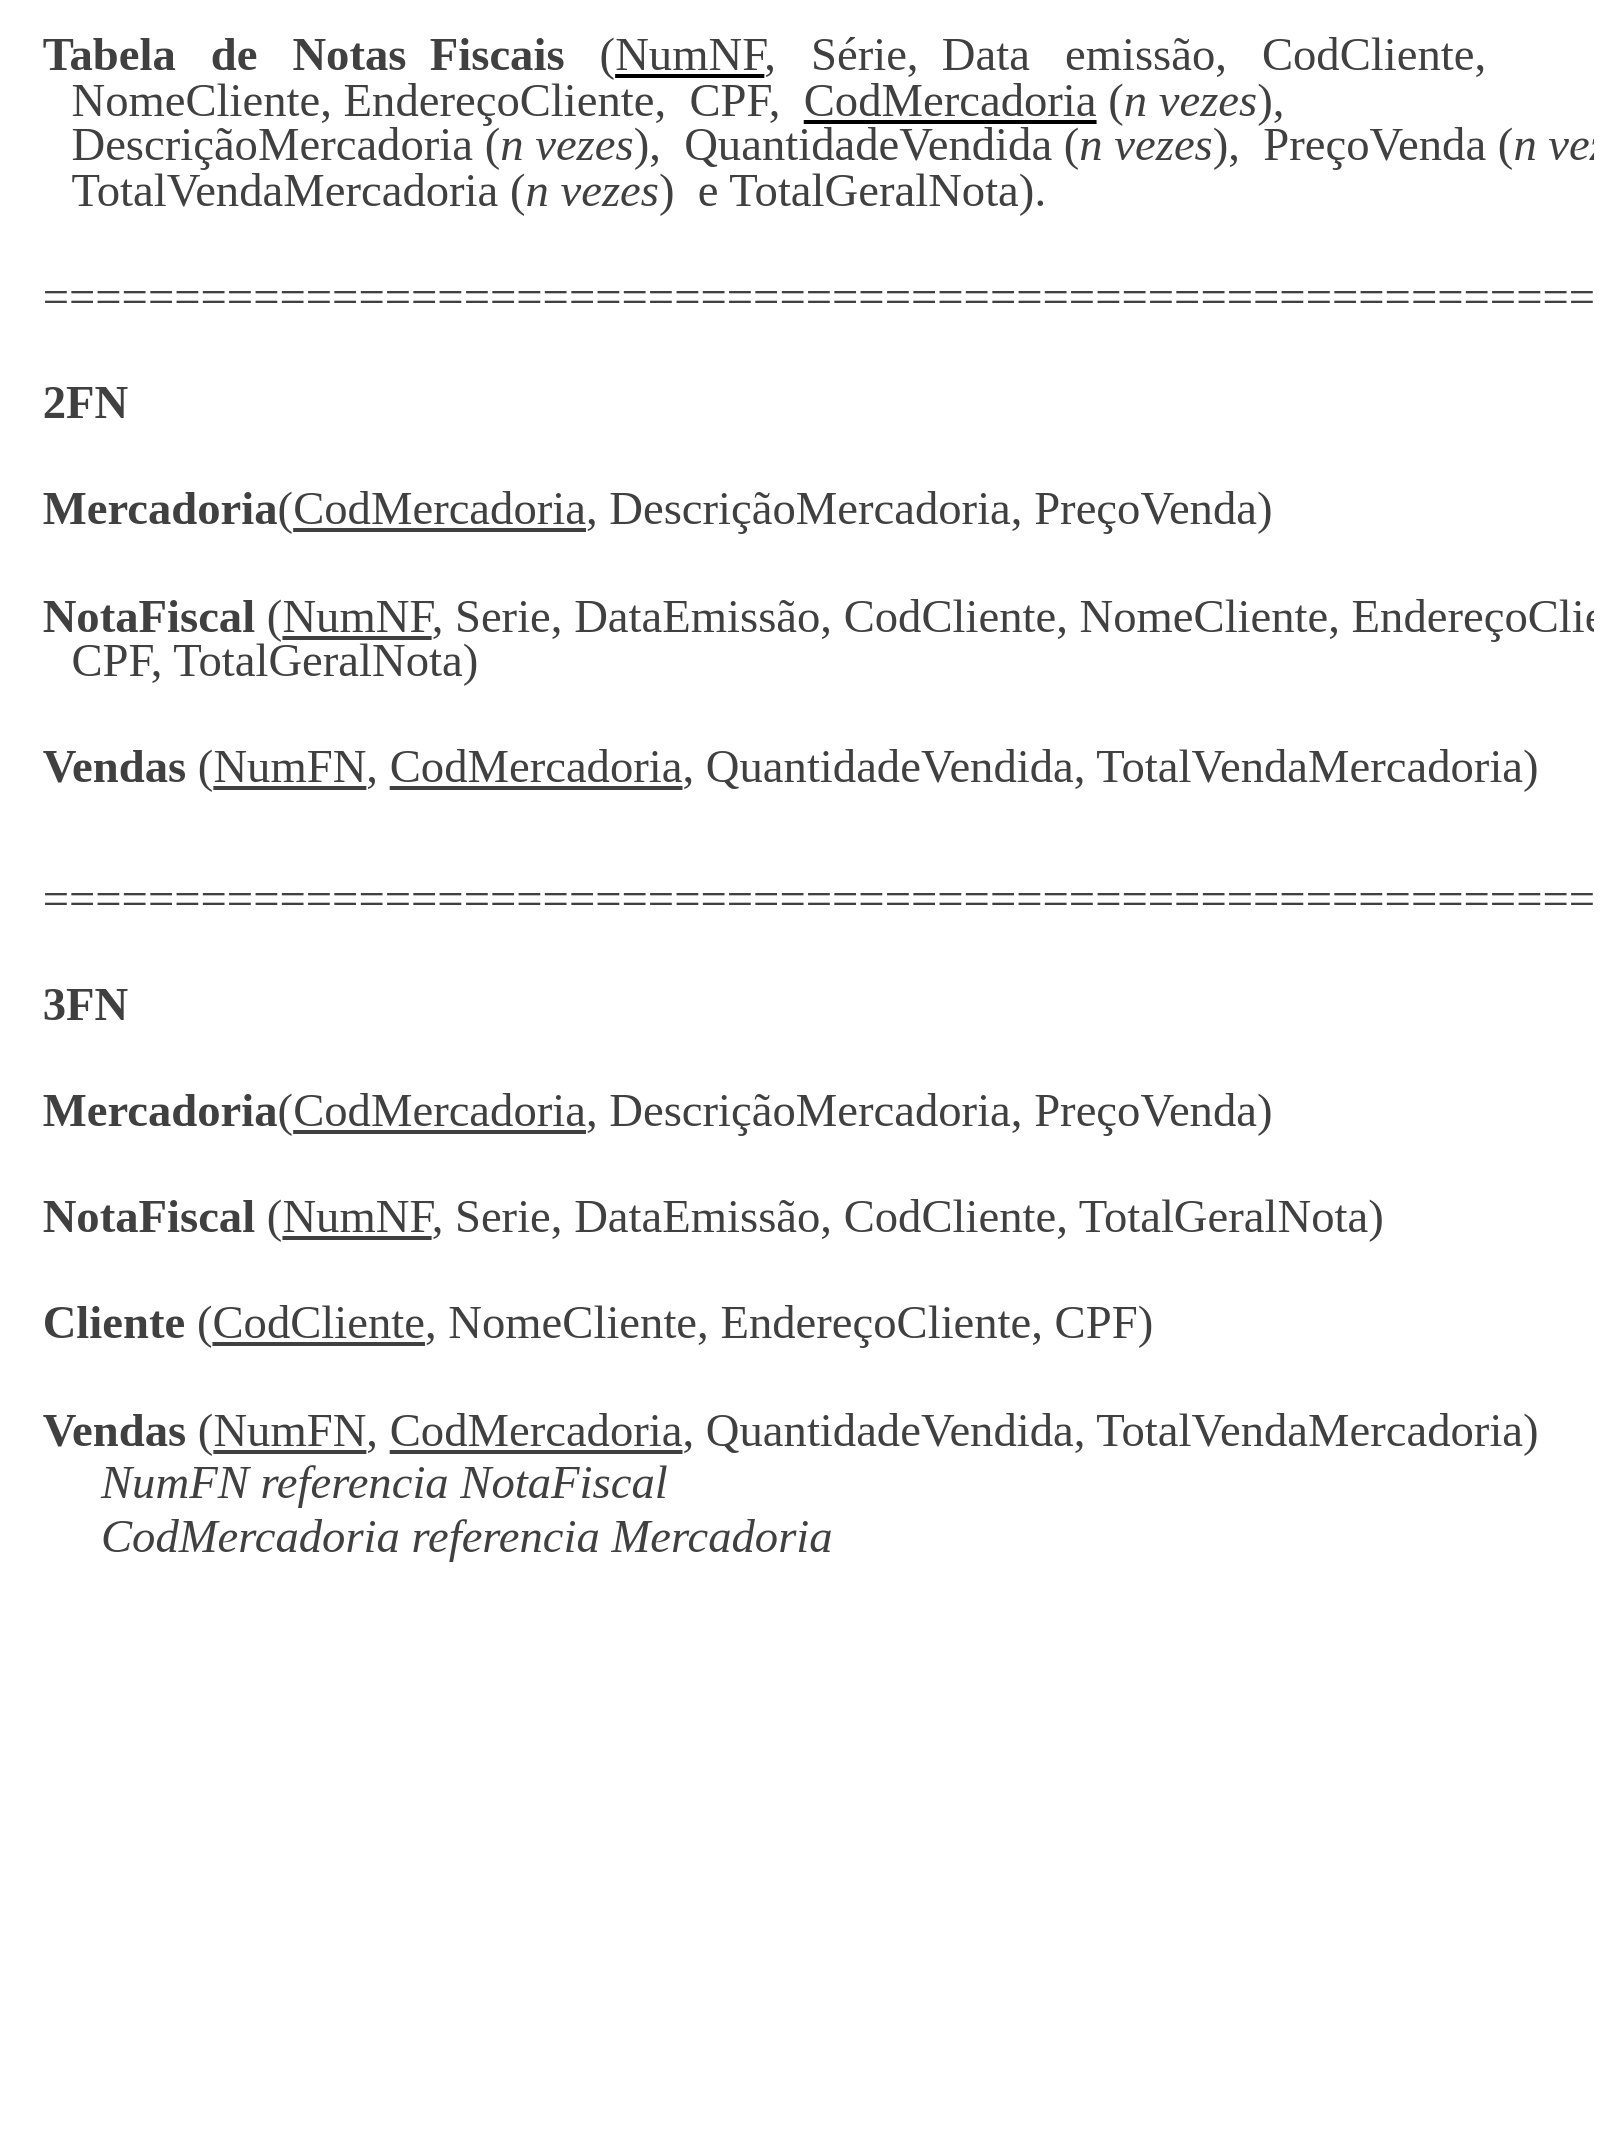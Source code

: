 <mxfile version="13.8.6" type="device"><diagram id="q-AFMzPQWkHIAUV5XNmI" name="Page-1"><mxGraphModel dx="1071" dy="435" grid="1" gridSize="10" guides="1" tooltips="1" connect="1" arrows="1" fold="1" page="1" pageScale="1" pageWidth="827" pageHeight="1169" math="0" shadow="0"><root><mxCell id="0"/><mxCell id="1" parent="0"/><mxCell id="I-iXcRnaxQNu1e4q9gge-1" value="&lt;h1&gt;&lt;div class=&quot;O1&quot; style=&quot;line-height: 90% ; margin-top: 1.5pt ; margin-bottom: 3pt ; margin-left: 0.32in ; text-indent: -0.15in ; direction: ltr ; unicode-bidi: embed ; word-break: normal&quot;&gt;&lt;span style=&quot;font-size: 17.5pt ; font-family: &amp;#34;calibri&amp;#34; ; color: rgb(64 , 64 , 64)&quot;&gt;Tabela&amp;nbsp;&amp;nbsp; de&amp;nbsp;&amp;nbsp; Notas&amp;nbsp;&amp;nbsp;Fiscais&amp;nbsp;&lt;span style=&quot;font-weight: normal&quot;&gt;&amp;nbsp; &lt;/span&gt;&lt;/span&gt;&lt;span style=&quot;font-weight: normal ; font-size: 17.5pt ; font-family: &amp;#34;calibri&amp;#34; ; color: rgb(64 , 64 , 64)&quot;&gt;(&lt;/span&gt;&lt;u style=&quot;font-weight: normal&quot;&gt;&lt;span style=&quot;font-size: 17.5pt ; font-family: &amp;#34;calibri&amp;#34; ; color: #404040&quot;&gt;NumNF&lt;/span&gt;&lt;/u&gt;&lt;span style=&quot;font-weight: normal ; font-size: 17.5pt ; font-family: &amp;#34;calibri&amp;#34; ; color: rgb(64 , 64 , 64)&quot;&gt;,&amp;nbsp;&amp;nbsp; Série,&amp;nbsp;&amp;nbsp;Data&amp;nbsp;&amp;nbsp; emissão,&amp;nbsp;&amp;nbsp; &lt;/span&gt;&lt;span style=&quot;font-weight: normal ; font-size: 17.5pt ; font-family: &amp;#34;calibri&amp;#34; ; color: rgb(64 , 64 , 64)&quot;&gt;CodCliente&lt;/span&gt;&lt;span style=&quot;font-weight: normal ; font-size: 17.5pt ; font-family: &amp;#34;calibri&amp;#34; ; color: rgb(64 , 64 , 64)&quot;&gt;,&amp;nbsp;&amp;nbsp; &lt;/span&gt;&lt;span style=&quot;font-weight: normal ; font-size: 17.5pt ; font-family: &amp;#34;calibri&amp;#34; ; color: rgb(64 , 64 , 64)&quot;&gt;NomeCliente&lt;/span&gt;&lt;span style=&quot;font-weight: normal ; font-size: 17.5pt ; font-family: &amp;#34;calibri&amp;#34; ; color: rgb(64 , 64 , 64)&quot;&gt;, &lt;/span&gt;&lt;span style=&quot;font-weight: normal ; font-size: 17.5pt ; font-family: &amp;#34;calibri&amp;#34; ; color: rgb(64 , 64 , 64)&quot;&gt;EndereçoCliente&lt;/span&gt;&lt;span style=&quot;font-weight: normal ; font-size: 17.5pt ; font-family: &amp;#34;calibri&amp;#34; ; color: rgb(64 , 64 , 64)&quot;&gt;,&amp;nbsp; CPF,&amp;nbsp; &lt;/span&gt;&lt;u style=&quot;font-weight: normal&quot;&gt;&lt;span style=&quot;font-size: 17.5pt ; font-family: &amp;#34;calibri&amp;#34; ; color: #404040&quot;&gt;CodMercadoria&lt;/span&gt;&lt;/u&gt;&lt;span style=&quot;font-weight: normal ; font-size: 17.5pt ; font-family: &amp;#34;calibri&amp;#34; ; color: rgb(64 , 64 , 64)&quot;&gt; (&lt;/span&gt;&lt;span style=&quot;font-weight: normal ; font-size: 17.5pt ; font-family: &amp;#34;calibri&amp;#34; ; color: rgb(64 , 64 , 64) ; font-style: italic&quot;&gt;n vezes&lt;/span&gt;&lt;span style=&quot;font-weight: normal ; font-size: 17.5pt ; font-family: &amp;#34;calibri&amp;#34; ; color: rgb(64 , 64 , 64)&quot;&gt;),&amp;nbsp; &lt;/span&gt;&lt;span style=&quot;font-weight: normal ; font-size: 17.5pt ; font-family: &amp;#34;calibri&amp;#34; ; color: rgb(64 , 64 , 64)&quot;&gt;DescriçãoMercadoria&lt;/span&gt;&lt;span style=&quot;font-weight: normal ; font-size: 17.5pt ; font-family: &amp;#34;calibri&amp;#34; ; color: rgb(64 , 64 , 64)&quot;&gt; (&lt;/span&gt;&lt;span style=&quot;font-weight: normal ; font-size: 17.5pt ; font-family: &amp;#34;calibri&amp;#34; ; color: rgb(64 , 64 , 64) ; font-style: italic&quot;&gt;n vezes&lt;/span&gt;&lt;span style=&quot;font-weight: normal ; font-size: 17.5pt ; font-family: &amp;#34;calibri&amp;#34; ; color: rgb(64 , 64 , 64)&quot;&gt;),&amp;nbsp; &lt;/span&gt;&lt;span style=&quot;font-weight: normal ; font-size: 17.5pt ; font-family: &amp;#34;calibri&amp;#34; ; color: rgb(64 , 64 , 64)&quot;&gt;QuantidadeVendida&lt;/span&gt;&lt;span style=&quot;font-weight: normal ; font-size: 17.5pt ; font-family: &amp;#34;calibri&amp;#34; ; color: rgb(64 , 64 , 64)&quot;&gt; (&lt;/span&gt;&lt;span style=&quot;font-weight: normal ; font-size: 17.5pt ; font-family: &amp;#34;calibri&amp;#34; ; color: rgb(64 , 64 , 64) ; font-style: italic&quot;&gt;n vezes&lt;/span&gt;&lt;span style=&quot;font-weight: normal ; font-size: 17.5pt ; font-family: &amp;#34;calibri&amp;#34; ; color: rgb(64 , 64 , 64)&quot;&gt;),&amp;nbsp; &lt;/span&gt;&lt;span style=&quot;font-weight: normal ; font-size: 17.5pt ; font-family: &amp;#34;calibri&amp;#34; ; color: rgb(64 , 64 , 64)&quot;&gt;PreçoVenda&lt;/span&gt;&lt;span style=&quot;font-weight: normal ; font-size: 17.5pt ; font-family: &amp;#34;calibri&amp;#34; ; color: rgb(64 , 64 , 64)&quot;&gt; (&lt;/span&gt;&lt;span style=&quot;font-weight: normal ; font-size: 17.5pt ; font-family: &amp;#34;calibri&amp;#34; ; color: rgb(64 , 64 , 64) ; font-style: italic&quot;&gt;n vezes&lt;/span&gt;&lt;span style=&quot;font-weight: normal ; font-size: 17.5pt ; font-family: &amp;#34;calibri&amp;#34; ; color: rgb(64 , 64 , 64)&quot;&gt;), &lt;/span&gt;&lt;span style=&quot;font-weight: normal ; font-size: 17.5pt ; font-family: &amp;#34;calibri&amp;#34; ; color: rgb(64 , 64 , 64)&quot;&gt;TotalVendaMercadoria&lt;/span&gt;&lt;span style=&quot;font-weight: normal ; font-size: 17.5pt ; font-family: &amp;#34;calibri&amp;#34; ; color: rgb(64 , 64 , 64)&quot;&gt; (&lt;/span&gt;&lt;span style=&quot;font-weight: normal ; font-size: 17.5pt ; font-family: &amp;#34;calibri&amp;#34; ; color: rgb(64 , 64 , 64) ; font-style: italic&quot;&gt;n vezes&lt;/span&gt;&lt;span style=&quot;font-weight: normal ; font-size: 17.5pt ; font-family: &amp;#34;calibri&amp;#34; ; color: rgb(64 , 64 , 64)&quot;&gt;)&amp;nbsp; e &lt;/span&gt;&lt;span style=&quot;font-weight: normal ; font-size: 17.5pt ; font-family: &amp;#34;calibri&amp;#34; ; color: rgb(64 , 64 , 64)&quot;&gt;TotalGeralNota&lt;/span&gt;&lt;span style=&quot;font-weight: normal ; font-size: 17.5pt ; font-family: &amp;#34;calibri&amp;#34; ; color: rgb(64 , 64 , 64)&quot;&gt;).&amp;nbsp;&lt;/span&gt;&lt;/div&gt;&lt;div class=&quot;O1&quot; style=&quot;line-height: 90% ; margin-top: 1.5pt ; margin-bottom: 3pt ; margin-left: 0.32in ; text-indent: -0.15in ; direction: ltr ; unicode-bidi: embed ; word-break: normal&quot;&gt;&lt;span style=&quot;font-weight: normal ; font-size: 17.5pt ; font-family: &amp;#34;calibri&amp;#34; ; color: rgb(64 , 64 , 64)&quot;&gt;&lt;br&gt;&lt;/span&gt;&lt;/div&gt;&lt;div class=&quot;O1&quot; style=&quot;line-height: 90% ; margin-top: 1.5pt ; margin-bottom: 3pt ; margin-left: 0.32in ; text-indent: -0.15in ; direction: ltr ; unicode-bidi: embed ; word-break: normal&quot;&gt;&lt;span style=&quot;font-weight: normal ; font-size: 17.5pt ; font-family: &amp;#34;calibri&amp;#34; ; color: rgb(64 , 64 , 64)&quot;&gt;===============================================================&lt;/span&gt;&lt;/div&gt;&lt;div class=&quot;O1&quot; style=&quot;line-height: 90% ; margin-top: 1.5pt ; margin-bottom: 3pt ; margin-left: 0.32in ; text-indent: -0.15in ; direction: ltr ; unicode-bidi: embed ; word-break: normal&quot;&gt;&lt;span style=&quot;font-weight: normal ; font-size: 17.5pt ; font-family: &amp;#34;calibri&amp;#34; ; color: rgb(64 , 64 , 64)&quot;&gt;&lt;br&gt;&lt;/span&gt;&lt;/div&gt;&lt;div class=&quot;O1&quot; style=&quot;line-height: 90% ; margin-top: 1.5pt ; margin-bottom: 3pt ; margin-left: 0.32in ; text-indent: -0.15in ; direction: ltr ; unicode-bidi: embed ; word-break: normal&quot;&gt;&lt;span style=&quot;font-size: 17.5pt ; font-family: &amp;#34;calibri&amp;#34; ; color: rgb(64 , 64 , 64)&quot;&gt;2FN&lt;/span&gt;&lt;/div&gt;&lt;div class=&quot;O1&quot; style=&quot;line-height: 90% ; margin-top: 1.5pt ; margin-bottom: 3pt ; margin-left: 0.32in ; text-indent: -0.15in ; direction: ltr ; unicode-bidi: embed ; word-break: normal&quot;&gt;&lt;span style=&quot;font-size: 17.5pt ; font-family: &amp;#34;calibri&amp;#34; ; color: rgb(64 , 64 , 64)&quot;&gt;&lt;br&gt;&lt;/span&gt;&lt;/div&gt;&lt;div class=&quot;O1&quot; style=&quot;line-height: 90% ; margin-top: 1.5pt ; margin-bottom: 3pt ; margin-left: 0.32in ; text-indent: -0.15in ; direction: ltr ; unicode-bidi: embed ; word-break: normal&quot;&gt;&lt;span style=&quot;font-size: 17.5pt ; font-family: &amp;#34;calibri&amp;#34; ; color: rgb(64 , 64 , 64)&quot;&gt;Mercadoria&lt;span style=&quot;font-weight: normal&quot;&gt;(&lt;u&gt;CodMercadoria&lt;/u&gt;, DescriçãoMercadoria, PreçoVenda)&lt;/span&gt;&lt;/span&gt;&lt;/div&gt;&lt;div class=&quot;O1&quot; style=&quot;line-height: 90% ; margin-top: 1.5pt ; margin-bottom: 3pt ; margin-left: 0.32in ; text-indent: -0.15in ; direction: ltr ; unicode-bidi: embed ; word-break: normal&quot;&gt;&lt;span style=&quot;font-size: 17.5pt ; font-family: &amp;#34;calibri&amp;#34; ; color: rgb(64 , 64 , 64)&quot;&gt;&lt;span style=&quot;font-weight: normal&quot;&gt;&lt;br&gt;&lt;/span&gt;&lt;/span&gt;&lt;/div&gt;&lt;div class=&quot;O1&quot; style=&quot;line-height: 90% ; margin-top: 1.5pt ; margin-bottom: 3pt ; margin-left: 0.32in ; text-indent: -0.15in ; direction: ltr ; unicode-bidi: embed ; word-break: normal&quot;&gt;&lt;span style=&quot;font-size: 17.5pt ; font-family: &amp;#34;calibri&amp;#34; ; color: rgb(64 , 64 , 64)&quot;&gt;NotaFiscal &lt;span style=&quot;font-weight: normal&quot;&gt;(&lt;u&gt;NumNF&lt;/u&gt;, Serie, DataEmissão, CodCliente, NomeCliente, EndereçoCliente, CPF, TotalGeralNota)&lt;/span&gt;&lt;/span&gt;&lt;/div&gt;&lt;div class=&quot;O1&quot; style=&quot;line-height: 90% ; margin-top: 1.5pt ; margin-bottom: 3pt ; margin-left: 0.32in ; text-indent: -0.15in ; direction: ltr ; unicode-bidi: embed ; word-break: normal&quot;&gt;&lt;span style=&quot;font-size: 17.5pt ; font-family: &amp;#34;calibri&amp;#34; ; color: rgb(64 , 64 , 64)&quot;&gt;&lt;span style=&quot;font-weight: normal&quot;&gt;&lt;br&gt;&lt;/span&gt;&lt;/span&gt;&lt;/div&gt;&lt;div class=&quot;O1&quot; style=&quot;line-height: 90% ; margin-top: 1.5pt ; margin-bottom: 3pt ; margin-left: 0.32in ; text-indent: -0.15in ; direction: ltr ; unicode-bidi: embed ; word-break: normal&quot;&gt;&lt;span style=&quot;font-size: 17.5pt ; font-family: &amp;#34;calibri&amp;#34; ; color: rgb(64 , 64 , 64)&quot;&gt;Vendas&lt;span style=&quot;font-weight: normal&quot;&gt; (&lt;u&gt;NumFN&lt;/u&gt;, &lt;u&gt;CodMercadoria&lt;/u&gt;, QuantidadeVendida, TotalVendaMercadoria)&lt;/span&gt;&lt;/span&gt;&lt;/div&gt;&lt;div class=&quot;O1&quot; style=&quot;line-height: 90% ; margin-top: 1.5pt ; margin-bottom: 3pt ; margin-left: 0.32in ; text-indent: -0.15in ; direction: ltr ; unicode-bidi: embed ; word-break: normal&quot;&gt;&lt;span style=&quot;font-size: 17.5pt ; font-family: &amp;#34;calibri&amp;#34; ; color: rgb(64 , 64 , 64)&quot;&gt;&lt;span style=&quot;font-weight: normal&quot;&gt;&lt;br&gt;&lt;/span&gt;&lt;/span&gt;&lt;/div&gt;&lt;div class=&quot;O1&quot; style=&quot;line-height: 90% ; margin-top: 1.5pt ; margin-bottom: 3pt ; margin-left: 0.32in ; text-indent: -0.15in ; direction: ltr ; unicode-bidi: embed ; word-break: normal&quot;&gt;&lt;/div&gt;&lt;/h1&gt;&lt;h1&gt;&lt;div class=&quot;O1&quot; style=&quot;line-height: 21.6px ; margin-top: 1.5pt ; margin-bottom: 3pt ; margin-left: 0.32in ; text-indent: -0.15in ; direction: ltr ; unicode-bidi: embed ; word-break: normal&quot;&gt;&lt;span style=&quot;font-weight: normal ; font-size: 17.5pt ; font-family: &amp;#34;calibri&amp;#34; ; color: rgb(64 , 64 , 64)&quot;&gt;===============================================================&lt;/span&gt;&lt;/div&gt;&lt;div class=&quot;O1&quot; style=&quot;line-height: 21.6px ; margin-top: 1.5pt ; margin-bottom: 3pt ; margin-left: 0.32in ; text-indent: -0.15in ; direction: ltr ; unicode-bidi: embed ; word-break: normal&quot;&gt;&lt;span style=&quot;font-weight: normal ; font-size: 17.5pt ; font-family: &amp;#34;calibri&amp;#34; ; color: rgb(64 , 64 , 64)&quot;&gt;&lt;br&gt;&lt;/span&gt;&lt;/div&gt;&lt;div class=&quot;O1&quot; style=&quot;line-height: 21.6px ; margin-top: 1.5pt ; margin-bottom: 3pt ; margin-left: 0.32in ; text-indent: -0.15in ; direction: ltr ; unicode-bidi: embed ; word-break: normal&quot;&gt;&lt;span style=&quot;font-size: 17.5pt ; font-family: &amp;#34;calibri&amp;#34; ; color: rgb(64 , 64 , 64)&quot;&gt;3FN&lt;/span&gt;&lt;/div&gt;&lt;div class=&quot;O1&quot; style=&quot;line-height: 21.6px ; margin-top: 1.5pt ; margin-bottom: 3pt ; margin-left: 0.32in ; text-indent: -0.15in ; direction: ltr ; unicode-bidi: embed ; word-break: normal&quot;&gt;&lt;span style=&quot;font-size: 17.5pt ; font-family: &amp;#34;calibri&amp;#34; ; color: rgb(64 , 64 , 64)&quot;&gt;&lt;br&gt;&lt;/span&gt;&lt;/div&gt;&lt;div class=&quot;O1&quot; style=&quot;line-height: 21.6px ; margin-top: 1.5pt ; margin-bottom: 3pt ; margin-left: 0.32in ; text-indent: -0.15in ; direction: ltr ; unicode-bidi: embed ; word-break: normal&quot;&gt;&lt;span style=&quot;font-size: 17.5pt ; font-family: &amp;#34;calibri&amp;#34; ; color: rgb(64 , 64 , 64)&quot;&gt;Mercadoria&lt;span style=&quot;font-weight: normal&quot;&gt;(&lt;u&gt;CodMercadoria&lt;/u&gt;, DescriçãoMercadoria, PreçoVenda)&lt;/span&gt;&lt;/span&gt;&lt;/div&gt;&lt;div class=&quot;O1&quot; style=&quot;line-height: 21.6px ; margin-top: 1.5pt ; margin-bottom: 3pt ; margin-left: 0.32in ; text-indent: -0.15in ; direction: ltr ; unicode-bidi: embed ; word-break: normal&quot;&gt;&lt;span style=&quot;font-size: 17.5pt ; font-family: &amp;#34;calibri&amp;#34; ; color: rgb(64 , 64 , 64)&quot;&gt;&lt;span style=&quot;font-weight: normal&quot;&gt;&lt;br&gt;&lt;/span&gt;&lt;/span&gt;&lt;/div&gt;&lt;div class=&quot;O1&quot; style=&quot;line-height: 21.6px ; margin-top: 1.5pt ; margin-bottom: 3pt ; margin-left: 0.32in ; text-indent: -0.15in ; direction: ltr ; unicode-bidi: embed ; word-break: normal&quot;&gt;&lt;span style=&quot;font-size: 17.5pt ; font-family: &amp;#34;calibri&amp;#34; ; color: rgb(64 , 64 , 64)&quot;&gt;NotaFiscal&amp;nbsp;&lt;span style=&quot;font-weight: normal&quot;&gt;(&lt;u&gt;NumNF&lt;/u&gt;, Serie, DataEmissão, CodCliente, TotalGeralNota)&lt;/span&gt;&lt;/span&gt;&lt;/div&gt;&lt;div class=&quot;O1&quot; style=&quot;line-height: 21.6px ; margin-top: 1.5pt ; margin-bottom: 3pt ; margin-left: 0.32in ; text-indent: -0.15in ; direction: ltr ; unicode-bidi: embed ; word-break: normal&quot;&gt;&lt;span style=&quot;font-size: 17.5pt ; font-family: &amp;#34;calibri&amp;#34; ; color: rgb(64 , 64 , 64)&quot;&gt;&lt;span style=&quot;font-weight: normal&quot;&gt;&lt;br&gt;&lt;/span&gt;&lt;/span&gt;&lt;/div&gt;&lt;div class=&quot;O1&quot; style=&quot;line-height: 21.6px ; margin-top: 1.5pt ; margin-bottom: 3pt ; margin-left: 0.32in ; text-indent: -0.15in ; direction: ltr ; unicode-bidi: embed ; word-break: normal&quot;&gt;&lt;span style=&quot;color: rgb(64 , 64 , 64) ; font-family: &amp;#34;calibri&amp;#34; ; font-size: 17.5pt ; text-indent: -0.15in&quot;&gt;Cliente&lt;/span&gt;&lt;span style=&quot;color: rgb(64 , 64 , 64) ; font-family: &amp;#34;calibri&amp;#34; ; font-size: 17.5pt ; text-indent: -0.15in ; font-weight: normal&quot;&gt; &lt;/span&gt;&lt;span style=&quot;color: rgb(64 , 64 , 64) ; font-family: &amp;#34;calibri&amp;#34; ; font-size: 17.5pt ; text-indent: -0.15in ; font-weight: normal&quot;&gt;(&lt;u&gt;CodCliente&lt;/u&gt;, NomeCliente, EndereçoCliente, CPF)&lt;/span&gt;&lt;br&gt;&lt;/div&gt;&lt;div class=&quot;O1&quot; style=&quot;line-height: 21.6px ; margin-top: 1.5pt ; margin-bottom: 3pt ; margin-left: 0.32in ; text-indent: -0.15in ; direction: ltr ; unicode-bidi: embed ; word-break: normal&quot;&gt;&lt;span style=&quot;color: rgb(64 , 64 , 64) ; font-family: &amp;#34;calibri&amp;#34; ; font-size: 17.5pt ; text-indent: -0.15in ; font-weight: normal&quot;&gt;&lt;br&gt;&lt;/span&gt;&lt;/div&gt;&lt;div class=&quot;O1&quot; style=&quot;line-height: 21.6px ; margin-top: 1.5pt ; margin-bottom: 3pt ; margin-left: 0.32in ; text-indent: -0.15in ; direction: ltr ; unicode-bidi: embed ; word-break: normal&quot;&gt;&lt;span style=&quot;color: rgb(64 , 64 , 64) ; font-family: &amp;#34;calibri&amp;#34; ; font-size: 23.333px ; text-indent: -14.4px&quot;&gt;Vendas&lt;/span&gt;&lt;span style=&quot;color: rgb(64 , 64 , 64) ; font-family: &amp;#34;calibri&amp;#34; ; font-size: 23.333px ; text-indent: -14.4px ; font-weight: normal&quot;&gt;&amp;nbsp;(&lt;u&gt;NumFN&lt;/u&gt;,&amp;nbsp;&lt;u&gt;CodMercadoria&lt;/u&gt;, QuantidadeVendida, TotalVendaMercadoria)&lt;/span&gt;&lt;span style=&quot;color: rgb(64 , 64 , 64) ; font-family: &amp;#34;calibri&amp;#34; ; font-size: 17.5pt ; text-indent: -0.15in ; font-weight: normal&quot;&gt;&lt;br&gt;&lt;/span&gt;&lt;/div&gt;&lt;div class=&quot;O1&quot; style=&quot;line-height: 21.6px ; margin-top: 1.5pt ; margin-bottom: 3pt ; margin-left: 0.32in ; text-indent: -0.15in ; direction: ltr ; unicode-bidi: embed ; word-break: normal&quot;&gt;&lt;span style=&quot;color: rgb(64 , 64 , 64) ; font-family: &amp;#34;calibri&amp;#34; ; font-size: 23.333px ; text-indent: -14.4px ; font-weight: normal&quot;&gt;&amp;nbsp; &amp;nbsp; &amp;nbsp;&lt;i&gt;NumFN referencia NotaFiscal&lt;/i&gt;&lt;/span&gt;&lt;/div&gt;&lt;div class=&quot;O1&quot; style=&quot;line-height: 21.6px ; margin-top: 1.5pt ; margin-bottom: 3pt ; margin-left: 0.32in ; text-indent: -0.15in ; direction: ltr ; unicode-bidi: embed ; word-break: normal&quot;&gt;&lt;span style=&quot;color: rgb(64 , 64 , 64) ; font-family: &amp;#34;calibri&amp;#34; ; font-size: 23.333px ; text-indent: -14.4px ; font-weight: normal&quot;&gt;&lt;i&gt;&amp;nbsp; &amp;nbsp; &amp;nbsp;CodMercadoria referencia Mercadoria&lt;/i&gt;&lt;/span&gt;&lt;/div&gt;&lt;/h1&gt;" style="text;html=1;strokeColor=none;fillColor=none;spacing=5;spacingTop=-20;whiteSpace=wrap;overflow=hidden;rounded=0;" vertex="1" parent="1"><mxGeometry x="40" y="41" width="800" height="1059" as="geometry"/></mxCell></root></mxGraphModel></diagram></mxfile>
